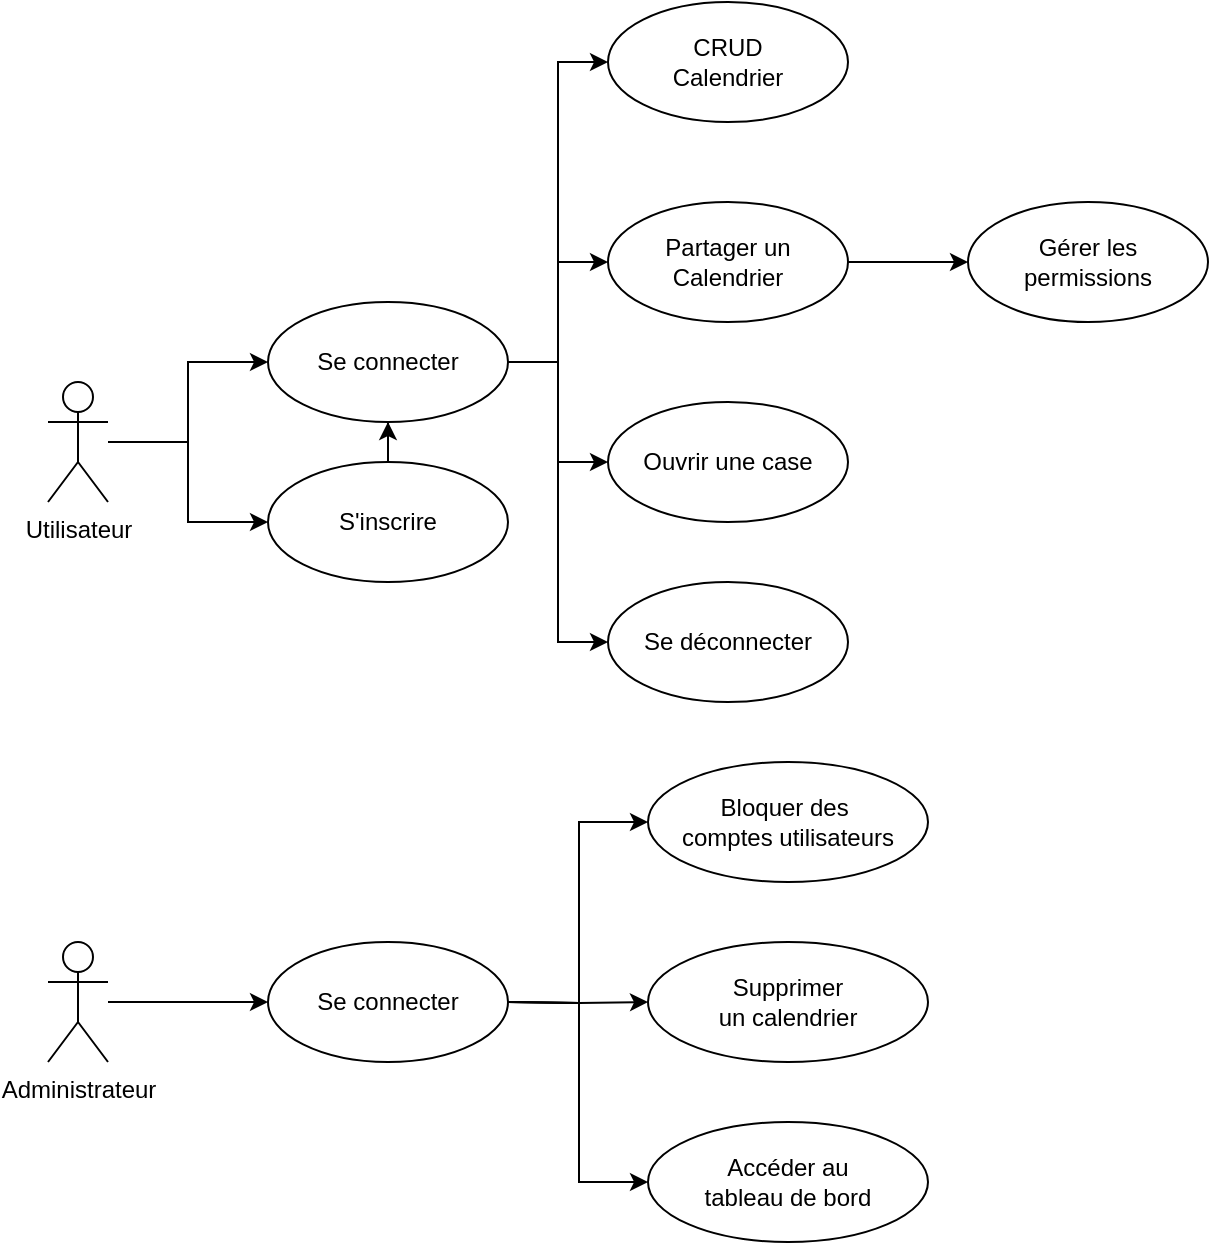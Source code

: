 <mxfile version="25.0.3">
  <diagram name="Page-1" id="e7e014a7-5840-1c2e-5031-d8a46d1fe8dd">
    <mxGraphModel dx="954" dy="618" grid="1" gridSize="10" guides="1" tooltips="1" connect="1" arrows="1" fold="1" page="1" pageScale="1" pageWidth="1169" pageHeight="826" background="none" math="0" shadow="0">
      <root>
        <mxCell id="0" />
        <mxCell id="1" parent="0" />
        <mxCell id="U22Y0B4V3vnqw0XkDeUd-12" style="edgeStyle=orthogonalEdgeStyle;rounded=0;orthogonalLoop=1;jettySize=auto;html=1;entryX=0;entryY=0.5;entryDx=0;entryDy=0;" parent="1" source="EFzFJjE9-v-aaqzGh93B-41" target="U22Y0B4V3vnqw0XkDeUd-10" edge="1">
          <mxGeometry relative="1" as="geometry">
            <Array as="points">
              <mxPoint x="100" y="320" />
              <mxPoint x="100" y="280" />
            </Array>
          </mxGeometry>
        </mxCell>
        <mxCell id="U22Y0B4V3vnqw0XkDeUd-13" style="edgeStyle=orthogonalEdgeStyle;rounded=0;orthogonalLoop=1;jettySize=auto;html=1;entryX=0;entryY=0.5;entryDx=0;entryDy=0;" parent="1" source="EFzFJjE9-v-aaqzGh93B-41" target="U22Y0B4V3vnqw0XkDeUd-9" edge="1">
          <mxGeometry relative="1" as="geometry" />
        </mxCell>
        <mxCell id="EFzFJjE9-v-aaqzGh93B-41" value="Utilisateur" style="shape=umlActor;verticalLabelPosition=bottom;verticalAlign=top;html=1;" parent="1" vertex="1">
          <mxGeometry x="30" y="290" width="30" height="60" as="geometry" />
        </mxCell>
        <mxCell id="U22Y0B4V3vnqw0XkDeUd-14" style="edgeStyle=orthogonalEdgeStyle;rounded=0;orthogonalLoop=1;jettySize=auto;html=1;entryX=0.5;entryY=1;entryDx=0;entryDy=0;" parent="1" source="U22Y0B4V3vnqw0XkDeUd-9" target="U22Y0B4V3vnqw0XkDeUd-10" edge="1">
          <mxGeometry relative="1" as="geometry" />
        </mxCell>
        <mxCell id="U22Y0B4V3vnqw0XkDeUd-9" value="S&#39;inscrire" style="ellipse;whiteSpace=wrap;html=1;" parent="1" vertex="1">
          <mxGeometry x="140" y="330" width="120" height="60" as="geometry" />
        </mxCell>
        <mxCell id="U22Y0B4V3vnqw0XkDeUd-20" style="edgeStyle=orthogonalEdgeStyle;rounded=0;orthogonalLoop=1;jettySize=auto;html=1;entryX=0;entryY=0.5;entryDx=0;entryDy=0;" parent="1" source="U22Y0B4V3vnqw0XkDeUd-10" target="U22Y0B4V3vnqw0XkDeUd-16" edge="1">
          <mxGeometry relative="1" as="geometry" />
        </mxCell>
        <mxCell id="U22Y0B4V3vnqw0XkDeUd-22" style="edgeStyle=orthogonalEdgeStyle;rounded=0;orthogonalLoop=1;jettySize=auto;html=1;entryX=0;entryY=0.5;entryDx=0;entryDy=0;" parent="1" source="U22Y0B4V3vnqw0XkDeUd-10" target="U22Y0B4V3vnqw0XkDeUd-19" edge="1">
          <mxGeometry relative="1" as="geometry" />
        </mxCell>
        <mxCell id="U22Y0B4V3vnqw0XkDeUd-23" style="edgeStyle=orthogonalEdgeStyle;rounded=0;orthogonalLoop=1;jettySize=auto;html=1;entryX=0;entryY=0.5;entryDx=0;entryDy=0;" parent="1" source="U22Y0B4V3vnqw0XkDeUd-10" target="U22Y0B4V3vnqw0XkDeUd-17" edge="1">
          <mxGeometry relative="1" as="geometry" />
        </mxCell>
        <mxCell id="U22Y0B4V3vnqw0XkDeUd-24" style="edgeStyle=orthogonalEdgeStyle;rounded=0;orthogonalLoop=1;jettySize=auto;html=1;entryX=0;entryY=0.5;entryDx=0;entryDy=0;" parent="1" source="U22Y0B4V3vnqw0XkDeUd-10" target="U22Y0B4V3vnqw0XkDeUd-18" edge="1">
          <mxGeometry relative="1" as="geometry" />
        </mxCell>
        <mxCell id="U22Y0B4V3vnqw0XkDeUd-10" value="Se connecter" style="ellipse;whiteSpace=wrap;html=1;" parent="1" vertex="1">
          <mxGeometry x="140" y="250" width="120" height="60" as="geometry" />
        </mxCell>
        <mxCell id="U22Y0B4V3vnqw0XkDeUd-16" value="CRUD&lt;div&gt;Calendrier&lt;/div&gt;" style="ellipse;whiteSpace=wrap;html=1;" parent="1" vertex="1">
          <mxGeometry x="310" y="100" width="120" height="60" as="geometry" />
        </mxCell>
        <mxCell id="U22Y0B4V3vnqw0XkDeUd-17" value="Ouvrir une case" style="ellipse;whiteSpace=wrap;html=1;" parent="1" vertex="1">
          <mxGeometry x="310" y="300" width="120" height="60" as="geometry" />
        </mxCell>
        <mxCell id="U22Y0B4V3vnqw0XkDeUd-18" value="Se déconnecter" style="ellipse;whiteSpace=wrap;html=1;" parent="1" vertex="1">
          <mxGeometry x="310" y="390" width="120" height="60" as="geometry" />
        </mxCell>
        <mxCell id="vOXURIRSipZTFy1bm0tw-7" style="edgeStyle=orthogonalEdgeStyle;rounded=0;orthogonalLoop=1;jettySize=auto;html=1;entryX=0;entryY=0.5;entryDx=0;entryDy=0;" parent="1" source="U22Y0B4V3vnqw0XkDeUd-19" target="vOXURIRSipZTFy1bm0tw-6" edge="1">
          <mxGeometry relative="1" as="geometry" />
        </mxCell>
        <mxCell id="U22Y0B4V3vnqw0XkDeUd-19" value="Partager un&lt;div&gt;Calendrier&lt;/div&gt;" style="ellipse;whiteSpace=wrap;html=1;" parent="1" vertex="1">
          <mxGeometry x="310" y="200" width="120" height="60" as="geometry" />
        </mxCell>
        <mxCell id="vOXURIRSipZTFy1bm0tw-11" style="edgeStyle=orthogonalEdgeStyle;rounded=0;orthogonalLoop=1;jettySize=auto;html=1;entryX=0;entryY=0.5;entryDx=0;entryDy=0;" parent="1" target="vOXURIRSipZTFy1bm0tw-4" edge="1">
          <mxGeometry relative="1" as="geometry">
            <mxPoint x="260" y="600" as="sourcePoint" />
          </mxGeometry>
        </mxCell>
        <mxCell id="vOXURIRSipZTFy1bm0tw-12" style="edgeStyle=orthogonalEdgeStyle;rounded=0;orthogonalLoop=1;jettySize=auto;html=1;entryX=0;entryY=0.5;entryDx=0;entryDy=0;" parent="1" target="vOXURIRSipZTFy1bm0tw-5" edge="1">
          <mxGeometry relative="1" as="geometry">
            <mxPoint x="260" y="600" as="sourcePoint" />
          </mxGeometry>
        </mxCell>
        <mxCell id="vOXURIRSipZTFy1bm0tw-13" style="edgeStyle=orthogonalEdgeStyle;rounded=0;orthogonalLoop=1;jettySize=auto;html=1;entryX=0;entryY=0.5;entryDx=0;entryDy=0;" parent="1" target="vOXURIRSipZTFy1bm0tw-9" edge="1">
          <mxGeometry relative="1" as="geometry">
            <mxPoint x="260" y="600" as="sourcePoint" />
          </mxGeometry>
        </mxCell>
        <mxCell id="SV2iM21CdZnYuS_9mitb-2" style="edgeStyle=orthogonalEdgeStyle;rounded=0;orthogonalLoop=1;jettySize=auto;html=1;entryX=0;entryY=0.5;entryDx=0;entryDy=0;" edge="1" parent="1" source="vOXURIRSipZTFy1bm0tw-1" target="SV2iM21CdZnYuS_9mitb-1">
          <mxGeometry relative="1" as="geometry" />
        </mxCell>
        <mxCell id="vOXURIRSipZTFy1bm0tw-1" value="Administrateur" style="shape=umlActor;verticalLabelPosition=bottom;verticalAlign=top;html=1;" parent="1" vertex="1">
          <mxGeometry x="30" y="570" width="30" height="60" as="geometry" />
        </mxCell>
        <mxCell id="vOXURIRSipZTFy1bm0tw-4" value="Bloquer des&amp;nbsp;&lt;div&gt;comptes utilisateurs&lt;/div&gt;" style="ellipse;whiteSpace=wrap;html=1;" parent="1" vertex="1">
          <mxGeometry x="330" y="480" width="140" height="60" as="geometry" />
        </mxCell>
        <mxCell id="vOXURIRSipZTFy1bm0tw-5" value="Supprimer&lt;div&gt;un calendrier&lt;/div&gt;" style="ellipse;whiteSpace=wrap;html=1;" parent="1" vertex="1">
          <mxGeometry x="330" y="570" width="140" height="60" as="geometry" />
        </mxCell>
        <mxCell id="vOXURIRSipZTFy1bm0tw-6" value="Gérer les&lt;div&gt;&lt;span style=&quot;background-color: initial;&quot;&gt;permissions&lt;/span&gt;&lt;/div&gt;" style="ellipse;whiteSpace=wrap;html=1;" parent="1" vertex="1">
          <mxGeometry x="490" y="200" width="120" height="60" as="geometry" />
        </mxCell>
        <mxCell id="vOXURIRSipZTFy1bm0tw-9" value="Accéder au&lt;div&gt;tableau de bord&lt;/div&gt;" style="ellipse;whiteSpace=wrap;html=1;" parent="1" vertex="1">
          <mxGeometry x="330" y="660" width="140" height="60" as="geometry" />
        </mxCell>
        <mxCell id="SV2iM21CdZnYuS_9mitb-1" value="Se connecter" style="ellipse;whiteSpace=wrap;html=1;" vertex="1" parent="1">
          <mxGeometry x="140" y="570" width="120" height="60" as="geometry" />
        </mxCell>
      </root>
    </mxGraphModel>
  </diagram>
</mxfile>
